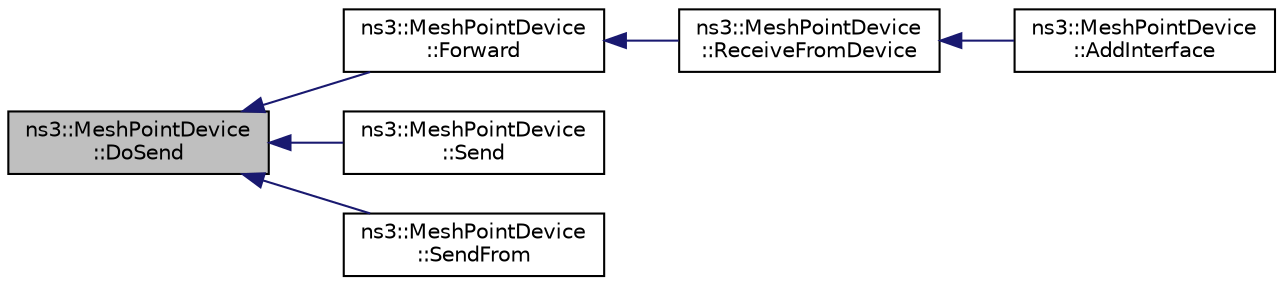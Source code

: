 digraph "ns3::MeshPointDevice::DoSend"
{
  edge [fontname="Helvetica",fontsize="10",labelfontname="Helvetica",labelfontsize="10"];
  node [fontname="Helvetica",fontsize="10",shape=record];
  rankdir="LR";
  Node1 [label="ns3::MeshPointDevice\l::DoSend",height=0.2,width=0.4,color="black", fillcolor="grey75", style="filled", fontcolor="black"];
  Node1 -> Node2 [dir="back",color="midnightblue",fontsize="10",style="solid"];
  Node2 [label="ns3::MeshPointDevice\l::Forward",height=0.2,width=0.4,color="black", fillcolor="white", style="filled",URL="$d6/da9/classns3_1_1MeshPointDevice.html#a8c13c74a516103913d7e852159e47d7d",tooltip="Forward packet down to interfaces. "];
  Node2 -> Node3 [dir="back",color="midnightblue",fontsize="10",style="solid"];
  Node3 [label="ns3::MeshPointDevice\l::ReceiveFromDevice",height=0.2,width=0.4,color="black", fillcolor="white", style="filled",URL="$d6/da9/classns3_1_1MeshPointDevice.html#a4d34699068f61ebcbb610c650b28af6b",tooltip="Receive packet from interface. "];
  Node3 -> Node4 [dir="back",color="midnightblue",fontsize="10",style="solid"];
  Node4 [label="ns3::MeshPointDevice\l::AddInterface",height=0.2,width=0.4,color="black", fillcolor="white", style="filled",URL="$d6/da9/classns3_1_1MeshPointDevice.html#a0001ebec0a10fc9cf05dd6da958a7e98",tooltip="Attach new interface to the station. Interface must support 48-bit MAC address and SendFrom method..."];
  Node1 -> Node5 [dir="back",color="midnightblue",fontsize="10",style="solid"];
  Node5 [label="ns3::MeshPointDevice\l::Send",height=0.2,width=0.4,color="black", fillcolor="white", style="filled",URL="$d6/da9/classns3_1_1MeshPointDevice.html#aecb87304750f0d4e639907326e6681f0"];
  Node1 -> Node6 [dir="back",color="midnightblue",fontsize="10",style="solid"];
  Node6 [label="ns3::MeshPointDevice\l::SendFrom",height=0.2,width=0.4,color="black", fillcolor="white", style="filled",URL="$d6/da9/classns3_1_1MeshPointDevice.html#ac82744797c666f7f55edbcfd8dcf27fb"];
}
